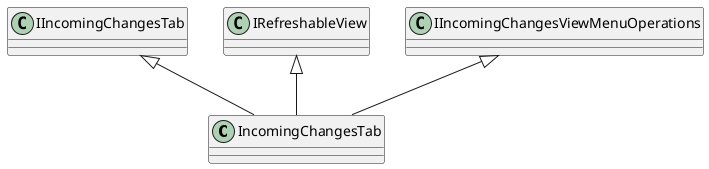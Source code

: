 @startuml
class IncomingChangesTab {
}
IIncomingChangesTab <|-- IncomingChangesTab
IRefreshableView <|-- IncomingChangesTab
IIncomingChangesViewMenuOperations <|-- IncomingChangesTab
@enduml
